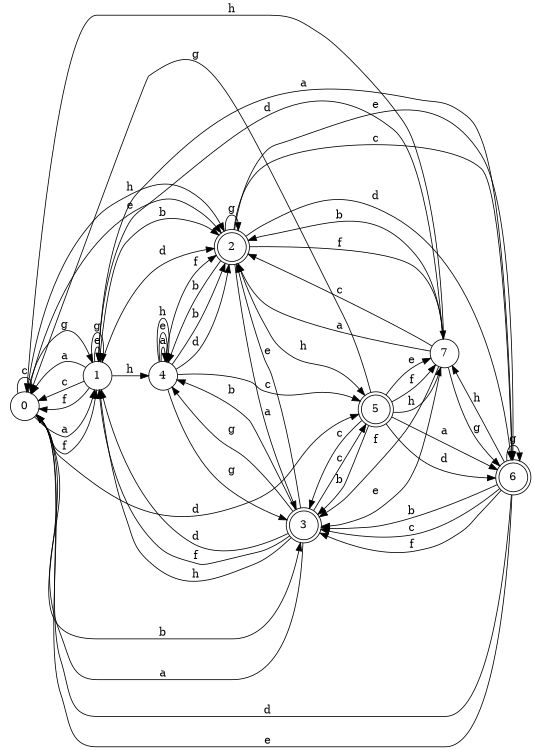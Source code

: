digraph n7_7 {
__start0 [label="" shape="none"];

rankdir=LR;
size="8,5";

s0 [style="filled", color="black", fillcolor="white" shape="circle", label="0"];
s1 [style="filled", color="black", fillcolor="white" shape="circle", label="1"];
s2 [style="rounded,filled", color="black", fillcolor="white" shape="doublecircle", label="2"];
s3 [style="rounded,filled", color="black", fillcolor="white" shape="doublecircle", label="3"];
s4 [style="filled", color="black", fillcolor="white" shape="circle", label="4"];
s5 [style="rounded,filled", color="black", fillcolor="white" shape="doublecircle", label="5"];
s6 [style="rounded,filled", color="black", fillcolor="white" shape="doublecircle", label="6"];
s7 [style="filled", color="black", fillcolor="white" shape="circle", label="7"];
s0 -> s1 [label="a"];
s0 -> s3 [label="b"];
s0 -> s0 [label="c"];
s0 -> s5 [label="d"];
s0 -> s2 [label="e"];
s0 -> s1 [label="f"];
s0 -> s1 [label="g"];
s0 -> s2 [label="h"];
s1 -> s0 [label="a"];
s1 -> s2 [label="b"];
s1 -> s0 [label="c"];
s1 -> s2 [label="d"];
s1 -> s1 [label="e"];
s1 -> s0 [label="f"];
s1 -> s1 [label="g"];
s1 -> s4 [label="h"];
s2 -> s3 [label="a"];
s2 -> s4 [label="b"];
s2 -> s6 [label="c"];
s2 -> s6 [label="d"];
s2 -> s6 [label="e"];
s2 -> s7 [label="f"];
s2 -> s2 [label="g"];
s2 -> s5 [label="h"];
s3 -> s0 [label="a"];
s3 -> s4 [label="b"];
s3 -> s5 [label="c"];
s3 -> s1 [label="d"];
s3 -> s2 [label="e"];
s3 -> s1 [label="f"];
s3 -> s4 [label="g"];
s3 -> s1 [label="h"];
s4 -> s4 [label="a"];
s4 -> s2 [label="b"];
s4 -> s5 [label="c"];
s4 -> s2 [label="d"];
s4 -> s4 [label="e"];
s4 -> s2 [label="f"];
s4 -> s3 [label="g"];
s4 -> s4 [label="h"];
s5 -> s6 [label="a"];
s5 -> s3 [label="b"];
s5 -> s3 [label="c"];
s5 -> s6 [label="d"];
s5 -> s7 [label="e"];
s5 -> s7 [label="f"];
s5 -> s0 [label="g"];
s5 -> s7 [label="h"];
s6 -> s1 [label="a"];
s6 -> s3 [label="b"];
s6 -> s3 [label="c"];
s6 -> s0 [label="d"];
s6 -> s0 [label="e"];
s6 -> s3 [label="f"];
s6 -> s6 [label="g"];
s6 -> s7 [label="h"];
s7 -> s2 [label="a"];
s7 -> s2 [label="b"];
s7 -> s2 [label="c"];
s7 -> s1 [label="d"];
s7 -> s3 [label="e"];
s7 -> s3 [label="f"];
s7 -> s6 [label="g"];
s7 -> s0 [label="h"];

}
